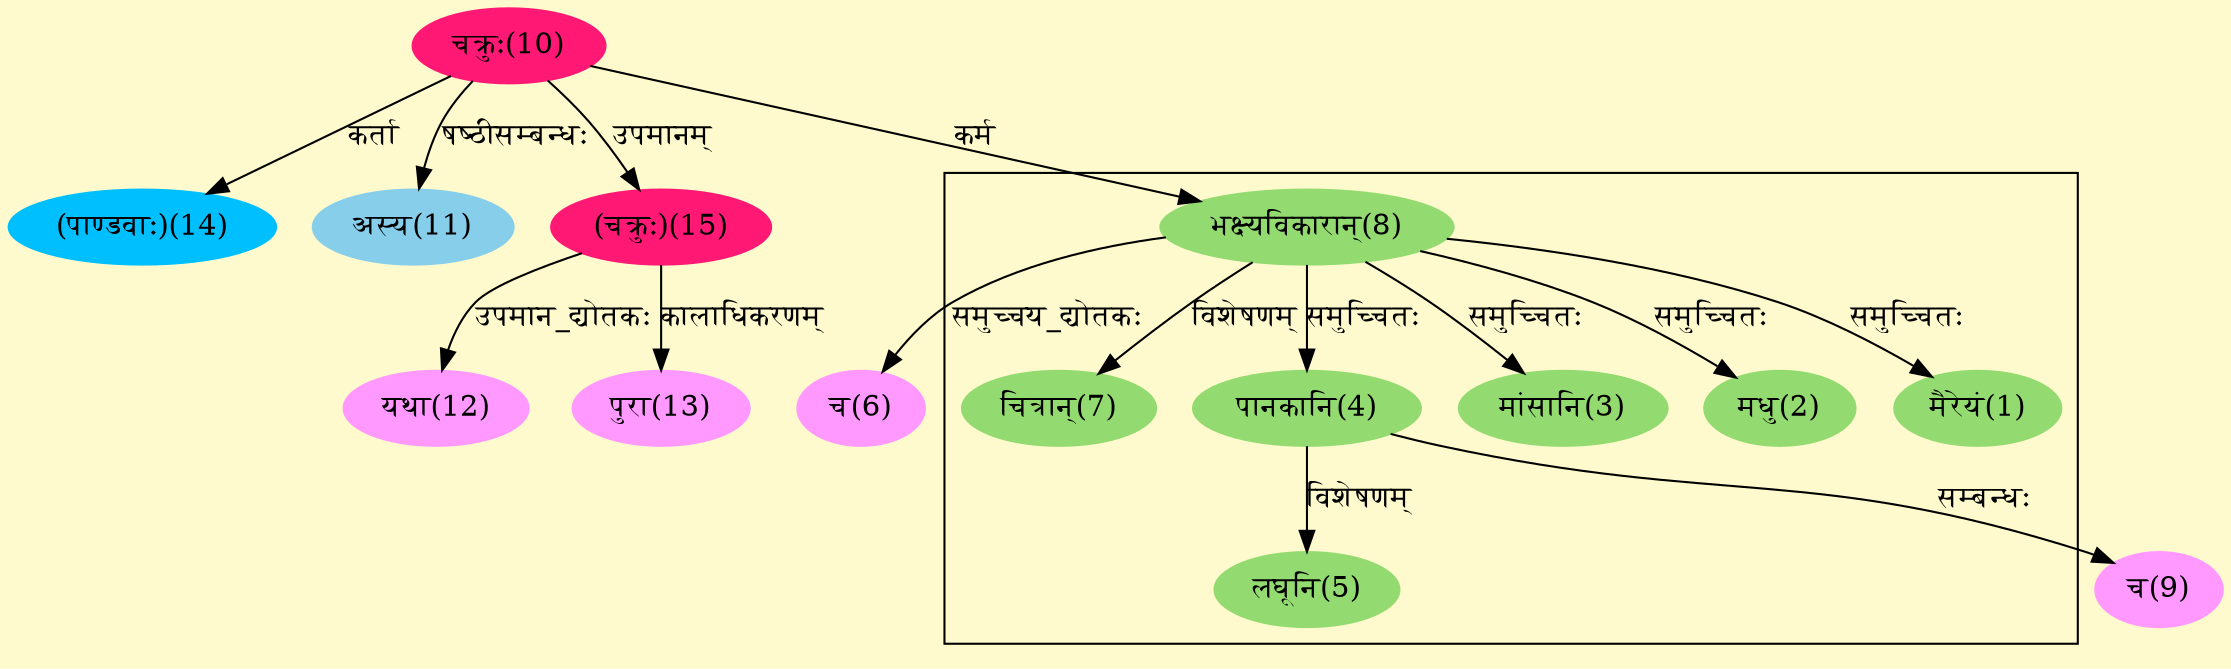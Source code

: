 digraph G{
rankdir=BT;
 compound=true;
 bgcolor="lemonchiffon1";

subgraph cluster_1{
Node1 [style=filled, color="#93DB70" label = "मैरेयं(1)"]
Node8 [style=filled, color="#93DB70" label = "भक्ष्यविकारान्(8)"]
Node2 [style=filled, color="#93DB70" label = "मधु(2)"]
Node3 [style=filled, color="#93DB70" label = "मांसानि(3)"]
Node4 [style=filled, color="#93DB70" label = "पानकानि(4)"]
Node5 [style=filled, color="#93DB70" label = "लघूनि(5)"]
Node7 [style=filled, color="#93DB70" label = "चित्रान्(7)"]

}
Node6 [style=filled, color="#FF99FF" label = "च(6)"]
Node8 [style=filled, color="#93DB70" label = "भक्ष्यविकारान्(8)"]
Node10 [style=filled, color="#FF1975" label = "चक्रुः(10)"]
Node9 [style=filled, color="#FF99FF" label = "च(9)"]
Node4 [style=filled, color="#93DB70" label = "पानकानि(4)"]
Node14 [style=filled, color="#00BFFF" label = "(पाण्डवाः)(14)"]
Node [style=filled, color="" label = ""]
Node11 [style=filled, color="#87CEEB" label = "अस्य(11)"]
Node12 [style=filled, color="#FF99FF" label = "यथा(12)"]
Node15 [style=filled, color="#FF1975" label = "(चक्रुः)(15)"]
Node13 [style=filled, color="#FF99FF" label = "पुरा(13)"]
/* Start of Relations section */

Node1 -> Node8 [  label="समुच्चितः"  dir="back" ]
Node2 -> Node8 [  label="समुच्चितः"  dir="back" ]
Node3 -> Node8 [  label="समुच्चितः"  dir="back" ]
Node4 -> Node8 [  label="समुच्चितः"  dir="back" ]
Node5 -> Node4 [  label="विशेषणम्"  dir="back" ]
Node6 -> Node8 [  label="समुच्चय_द्योतकः"  dir="back" ]
Node7 -> Node8 [  label="विशेषणम्"  dir="back" ]
Node8 -> Node10 [  label="कर्म"  dir="back" ]
Node9 -> Node4 [  label="सम्बन्धः"  dir="back" ]
Node11 -> Node10 [  label="षष्ठीसम्बन्धः"  dir="back" ]
Node12 -> Node15 [  label="उपमान_द्योतकः"  dir="back" ]
Node13 -> Node15 [  label="कालाधिकरणम्"  dir="back" ]
Node14 -> Node10 [  label="कर्ता"  dir="back" ]
Node15 -> Node10 [  label="उपमानम्"  dir="back" ]
}
